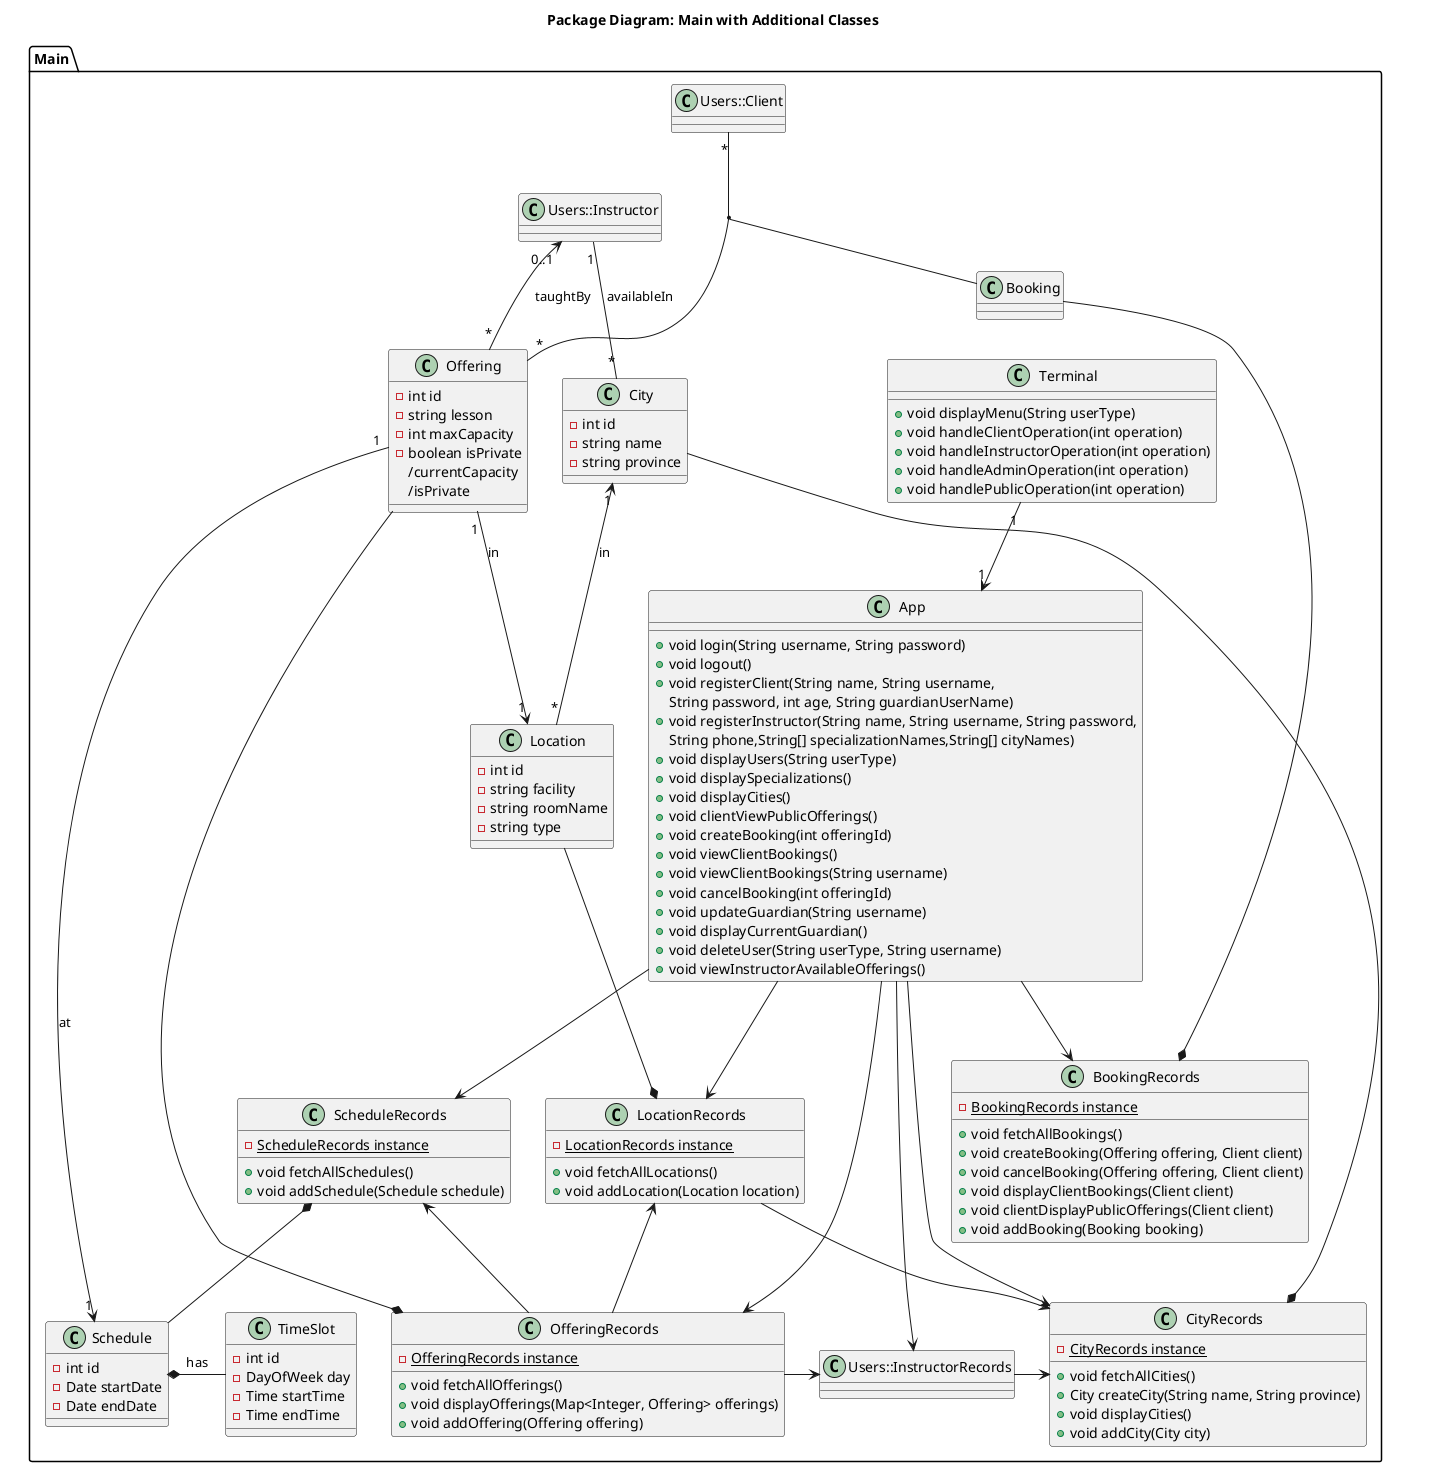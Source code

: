 @startuml
title Package Diagram: Main with Additional Classes

package Main {
    class InstructorRecords as "Users::InstructorRecords"  {}
    class Client as "Users::Client" {}
    class Instructor as "Users::Instructor" {}
    class App {
        +void login(String username, String password)
        +void logout()
        +void registerClient(String name, String username, 
        String password, int age, String guardianUserName)
        +void registerInstructor(String name, String username, String password, 
        String phone,String[] specializationNames,String[] cityNames)
        +void displayUsers(String userType)
        +void displaySpecializations()
        +void displayCities()
        +void clientViewPublicOfferings()
        +void createBooking(int offeringId)
        +void viewClientBookings()
        +void viewClientBookings(String username)
        +void cancelBooking(int offeringId)
        +void updateGuardian(String username)
        +void displayCurrentGuardian()
        +void deleteUser(String userType, String username)
        +void viewInstructorAvailableOfferings()
    }

    class Terminal {
        +void displayMenu(String userType)
        +void handleClientOperation(int operation)
        +void handleInstructorOperation(int operation)
        +void handleAdminOperation(int operation)
        +void handlePublicOperation(int operation)
    }

    class Booking {
    }

    class BookingRecords {
        -{static} BookingRecords instance
        +void fetchAllBookings()
        +void createBooking(Offering offering, Client client)
        +void cancelBooking(Offering offering, Client client)
        +void displayClientBookings(Client client)
        +void clientDisplayPublicOfferings(Client client)
        +void addBooking(Booking booking)
    }

    class City {
        -int id
        -string name
        -string province
    }

    class CityRecords {
        -{static} CityRecords instance
        +void fetchAllCities()
        +City createCity(String name, String province)
        +void displayCities()
        +void addCity(City city)
    }

    class Location {
        -int id
        -string facility
        -string roomName
        -string type
    }

    class LocationRecords {
        -{static} LocationRecords instance
        +void fetchAllLocations()
        +void addLocation(Location location)
    }

    class Offering {
        -int id
        -string lesson
        -int maxCapacity
        -boolean isPrivate
        /currentCapacity
        /isPrivate
    }

    class OfferingRecords {
        -{static} OfferingRecords instance
        +void fetchAllOfferings()
        +void displayOfferings(Map<Integer, Offering> offerings)
        +void addOffering(Offering offering)
    }

    class Schedule {
        -int id
        -Date startDate
        -Date endDate
    }

    class ScheduleRecords {
        -{static} ScheduleRecords instance
        +void fetchAllSchedules()
        +void addSchedule(Schedule schedule)
    }

    class TimeSlot {
        -int id
        -DayOfWeek day
        -Time startTime
        -Time endTime
    }

    App "1" <-up- "1" Terminal
    App --> OfferingRecords
    App --> BookingRecords
    App -> InstructorRecords
    App -> CityRecords
    App -> LocationRecords
    App --> ScheduleRecords

    InstructorRecords -> CityRecords

    City -* CityRecords

    Location "*" -up-> "1" City: in

    LocationRecords --> CityRecords
    LocationRecords *-up- Location
    LocationRecords <-- OfferingRecords

    Schedule *- TimeSlot: has

    ScheduleRecords *-- Schedule
    ScheduleRecords <-- OfferingRecords

    Offering --* OfferingRecords
    Offering "1" --> "1" Schedule: at
    Offering "1" --> "1" Location: in

    OfferingRecords -> InstructorRecords

    Instructor "1" -- "*" City: availableIn
    Instructor "0..1" <-- "*" Offering: taughtBy

    Client "*" -- "*" Offering

    (Client, Offering) -- Booking
    Booking --* BookingRecords
}

@enduml
